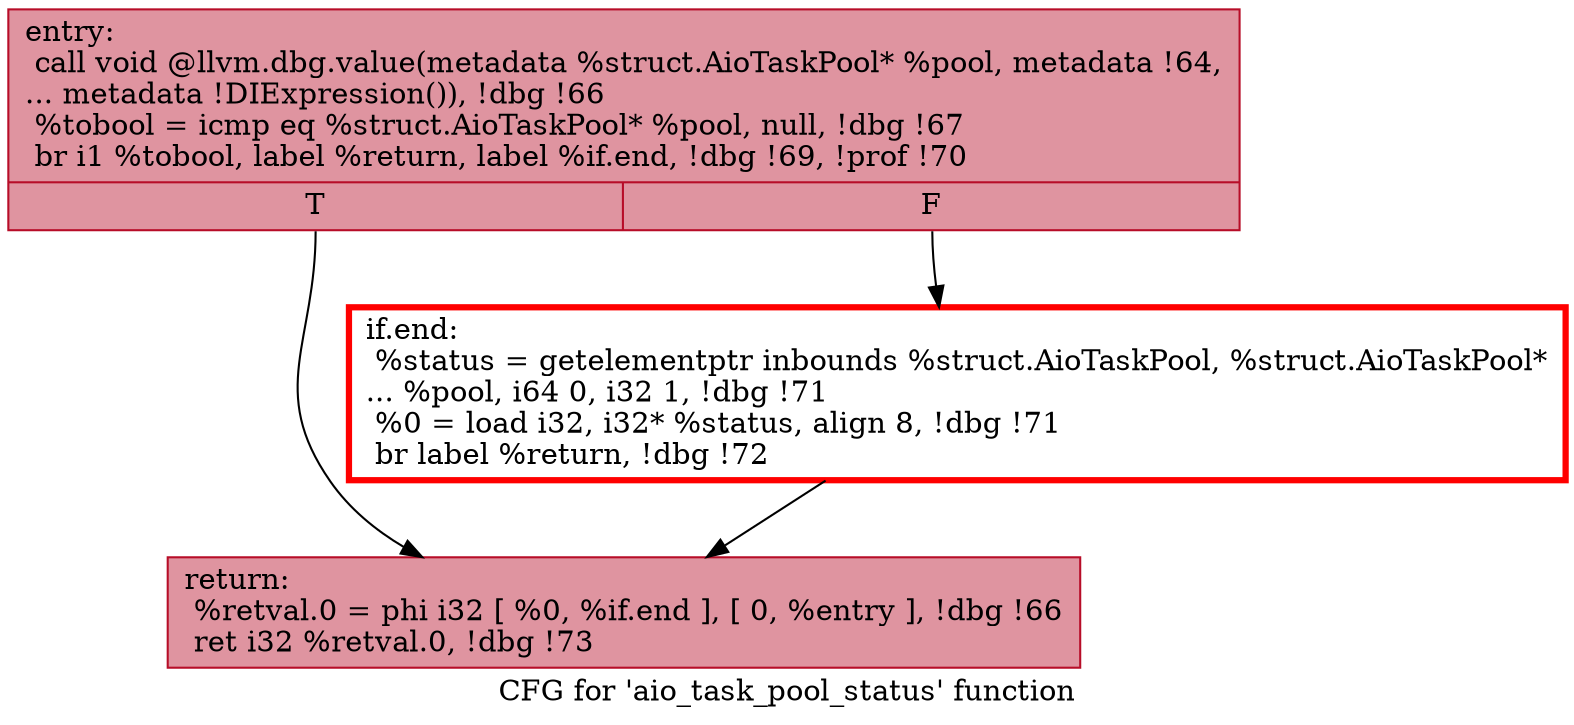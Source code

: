 digraph "CFG for 'aio_task_pool_status' function" {
	label="CFG for 'aio_task_pool_status' function";

	Node0x55bef4d9e510 [shape=record,color="#b70d28ff", style=filled, fillcolor="#b70d2870",label="{entry:\l  call void @llvm.dbg.value(metadata %struct.AioTaskPool* %pool, metadata !64,\l... metadata !DIExpression()), !dbg !66\l  %tobool = icmp eq %struct.AioTaskPool* %pool, null, !dbg !67\l  br i1 %tobool, label %return, label %if.end, !dbg !69, !prof !70\l|{<s0>T|<s1>F}}"];
	Node0x55bef4d9e510:s0 -> Node0x55bef4d9e640;
	Node0x55bef4d9e510:s1 -> Node0x55bef4d9e330;
	Node0x55bef4d9e330 [shape=record,penwidth=3.0, color="red",label="{if.end:                                           \l  %status = getelementptr inbounds %struct.AioTaskPool, %struct.AioTaskPool*\l... %pool, i64 0, i32 1, !dbg !71\l  %0 = load i32, i32* %status, align 8, !dbg !71\l  br label %return, !dbg !72\l}"];
	Node0x55bef4d9e330 -> Node0x55bef4d9e640;
	Node0x55bef4d9e640 [shape=record,color="#b70d28ff", style=filled, fillcolor="#b70d2870",label="{return:                                           \l  %retval.0 = phi i32 [ %0, %if.end ], [ 0, %entry ], !dbg !66\l  ret i32 %retval.0, !dbg !73\l}"];
}
